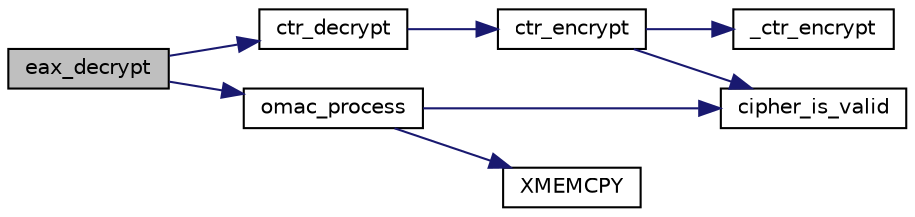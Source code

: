 digraph "eax_decrypt"
{
 // LATEX_PDF_SIZE
  edge [fontname="Helvetica",fontsize="10",labelfontname="Helvetica",labelfontsize="10"];
  node [fontname="Helvetica",fontsize="10",shape=record];
  rankdir="LR";
  Node0 [label="eax_decrypt",height=0.2,width=0.4,color="black", fillcolor="grey75", style="filled", fontcolor="black",tooltip="Decrypt data with the EAX protocol."];
  Node0 -> Node1 [color="midnightblue",fontsize="10",style="solid"];
  Node1 [label="ctr_decrypt",height=0.2,width=0.4,color="black", fillcolor="white", style="filled",URL="$ctr__decrypt_8c.html#a3c4d6f741fd106ec8abd6e0bd1594e43",tooltip="CTR decrypt."];
  Node1 -> Node2 [color="midnightblue",fontsize="10",style="solid"];
  Node2 [label="ctr_encrypt",height=0.2,width=0.4,color="black", fillcolor="white", style="filled",URL="$ctr__encrypt_8c.html#af42c91e4fb7f9aa679399e44e632ae44",tooltip="CTR encrypt."];
  Node2 -> Node3 [color="midnightblue",fontsize="10",style="solid"];
  Node3 [label="cipher_is_valid",height=0.2,width=0.4,color="black", fillcolor="white", style="filled",URL="$tomcrypt__cipher_8h.html#ac30eb68934c4ca07205344dc9d159221",tooltip=" "];
  Node2 -> Node4 [color="midnightblue",fontsize="10",style="solid"];
  Node4 [label="_ctr_encrypt",height=0.2,width=0.4,color="black", fillcolor="white", style="filled",URL="$ctr__encrypt_8c.html#aca5924a516a14d699de77712474f1d0a",tooltip="CTR encrypt software implementation."];
  Node0 -> Node5 [color="midnightblue",fontsize="10",style="solid"];
  Node5 [label="omac_process",height=0.2,width=0.4,color="black", fillcolor="white", style="filled",URL="$omac__process_8c.html#a7d42bf0deb0f7dbdd1637c3f7c21f93e",tooltip="Process data through OMAC."];
  Node5 -> Node3 [color="midnightblue",fontsize="10",style="solid"];
  Node5 -> Node6 [color="midnightblue",fontsize="10",style="solid"];
  Node6 [label="XMEMCPY",height=0.2,width=0.4,color="black", fillcolor="white", style="filled",URL="$tomcrypt__cfg_8h.html#a7691dd48d60d5fc6daf2fa7ec4c55e12",tooltip=" "];
}
